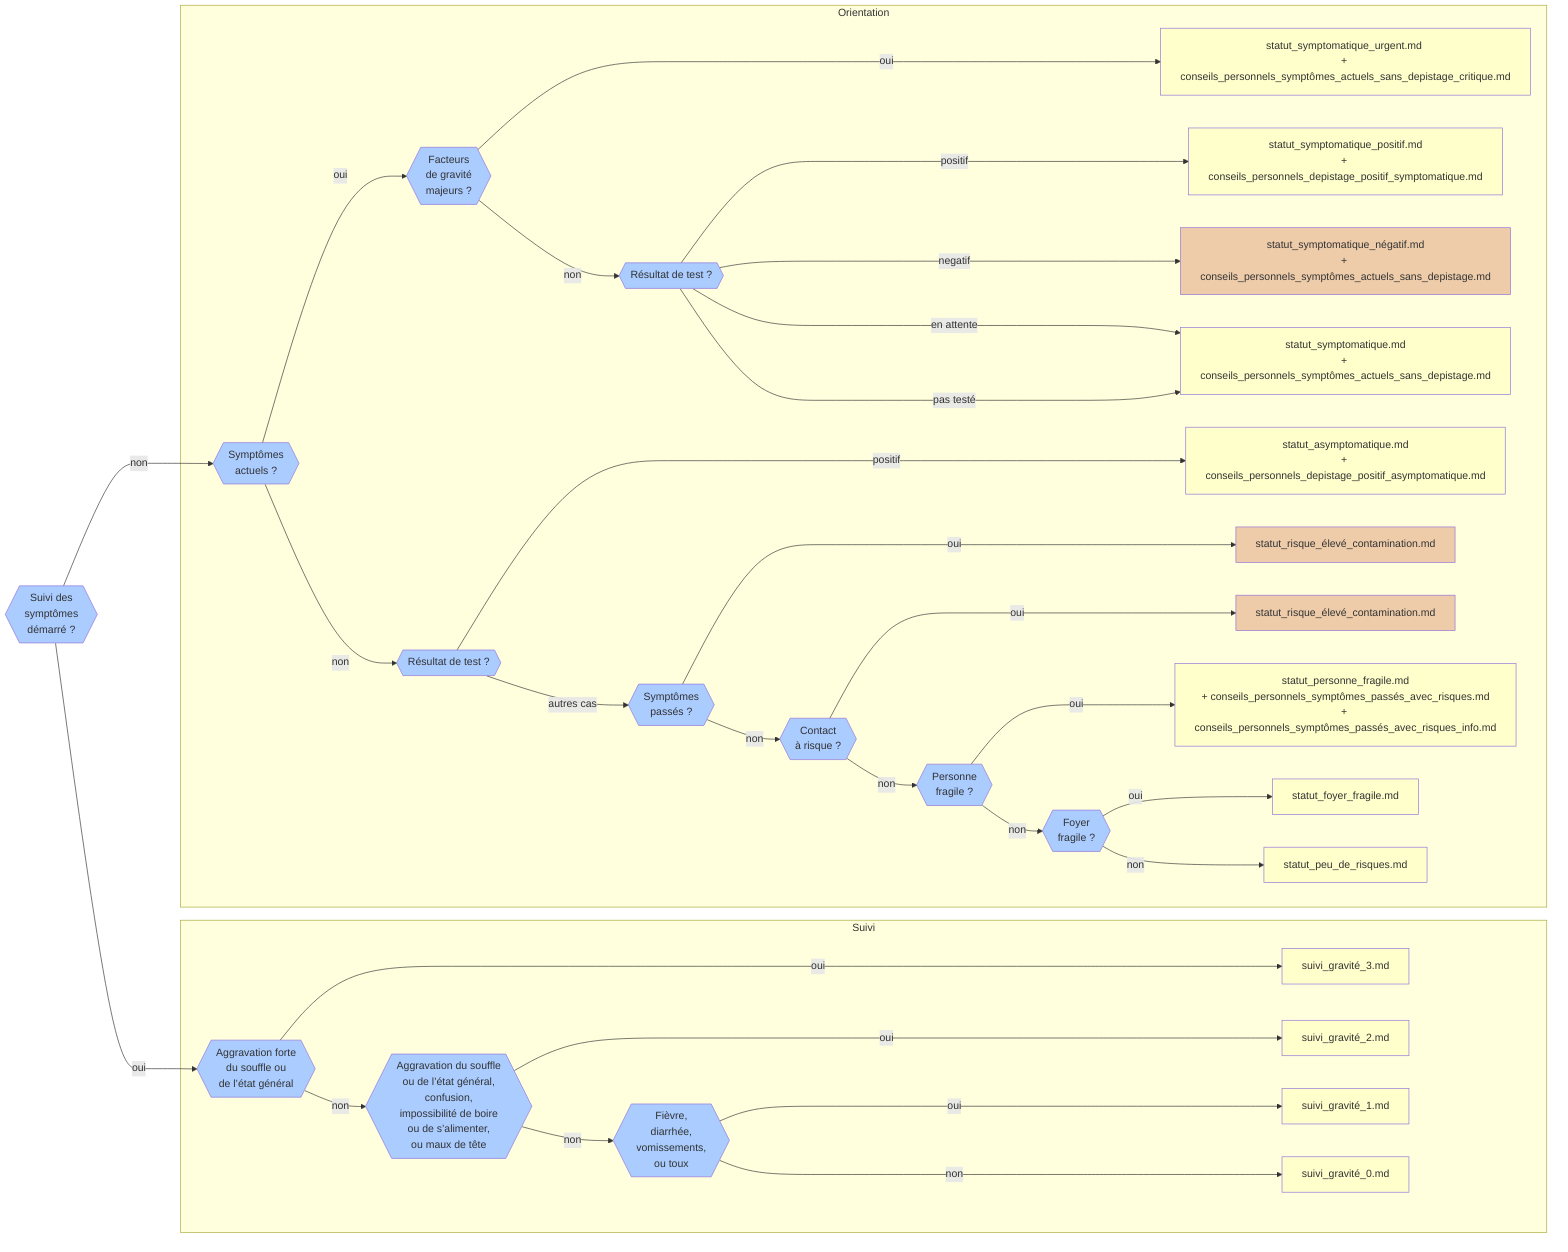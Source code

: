 graph LR
    suivi{{"Suivi des<br>symptômes<br>démarré ?"}}
    suivi --->|oui| gravite-3
    suivi --->|non| symptomes-actuels

    subgraph Suivi
        gravite-3{{"Aggravation forte<br>du souffle ou<br>de l&rsquo;état général"}}
        gravite-3 ------->|oui| suivi-gravite-3
        gravite-3 -->|non| gravite-2

        gravite-2{{"Aggravation du souffle<br>ou de l&rsquo;état général,<br>confusion,<br>impossibilité de boire<br> ou de s&rsquo;alimenter,<br>ou maux de tête"}}
        gravite-2 ------>|oui| suivi-gravite-2
        gravite-2 -->|non| gravite-1

        gravite-1{{"Fièvre,<br>diarrhée,<br>vomissements,<br>ou toux"}}
        gravite-1 ----->|oui| suivi-gravite-1
        gravite-1 ----->|non| suivi-gravite-0
    end

    subgraph Orientation
        symptomes-actuels{{"Symptômes<br>actuels ?"}}
        symptomes-actuels -->|oui| facteurs-de-gravite-majeurs
        symptomes-actuels -->|non| depistage-sans-symptomes

        facteurs-de-gravite-majeurs{{"Facteurs<br>de gravité<br>majeurs ?"}}
        facteurs-de-gravite-majeurs ------>|oui| statut-symptomatique-urgent
        facteurs-de-gravite-majeurs -->|non| depistage-avec-symptomes

        depistage-avec-symptomes{{"Résultat de test ?"}}
        depistage-avec-symptomes ----->|positif| statut-symptomatique-positif
        depistage-avec-symptomes ----->|negatif| statut-symptomatique-negatif
        depistage-avec-symptomes ----->|en attente| statut-symptomatique
        depistage-avec-symptomes ----->|pas testé| statut-symptomatique

        depistage-sans-symptomes{{"Résultat de test ?"}}
        depistage-sans-symptomes ------>|positif| statut-asymptomatique
        depistage-sans-symptomes -->|autres cas| symptomes-passes

        symptomes-passes{{"Symptômes<br>passés ?"}}
        symptomes-passes ----->|oui| statut-symptomes-passes
        symptomes-passes -->|non| contact-a-risque

        contact-a-risque{{"Contact<br>à risque ?"}}
        contact-a-risque ---->|oui| statut-contact-a-risque
        contact-a-risque -->|non| personne-fragile

        personne-fragile{{"Personne<br>fragile ?"}}
        personne-fragile --->|oui| statut-personne-fragile
        personne-fragile -->|non| foyer-fragile

        foyer-fragile{{"Foyer<br>fragile ?"}}
        foyer-fragile -->|oui| statut-foyer-fragile
        foyer-fragile -->|non| statut-peu-de-risques
    end

    suivi-gravite-3["suivi_gravité_3.md"]
    suivi-gravite-2["suivi_gravité_2.md"]
    suivi-gravite-1["suivi_gravité_1.md"]
    suivi-gravite-0["suivi_gravité_0.md"]

    statut-foyer-fragile["statut_foyer_fragile.md"]
    statut-personne-fragile["statut_personne_fragile.md<br>+ conseils_personnels_symptômes_passés_avec_risques.md<br>+ conseils_personnels_symptômes_passés_avec_risques_info.md"]
    statut-peu-de-risques["statut_peu_de_risques.md"]
    statut-symptomes-passes["statut_risque_élevé_contamination.md"]
    statut-contact-a-risque["statut_risque_élevé_contamination.md"]
    statut-asymptomatique["statut_asymptomatique.md<br>+ conseils_personnels_depistage_positif_asymptomatique.md"]
    statut-symptomatique["statut_symptomatique.md<br>+ conseils_personnels_symptômes_actuels_sans_depistage.md"]
    statut-symptomatique-negatif["statut_symptomatique_négatif.md<br>+ conseils_personnels_symptômes_actuels_sans_depistage.md"]
    statut-symptomatique-positif["statut_symptomatique_positif.md<br>+ conseils_personnels_depistage_positif_symptomatique.md"]
    statut-symptomatique-urgent["statut_symptomatique_urgent.md <br>+ conseils_personnels_symptômes_actuels_sans_depistage_critique.md"]

    classDef default fill:#acf;
    classDef statut fill:#ffc;
    classDef statut-a-revoir fill:#eca;

    class suivi-gravite-3 statut;
    class suivi-gravite-2 statut;
    class suivi-gravite-1 statut;
    class suivi-gravite-0 statut;

    class statut-foyer-fragile statut;
    class statut-personne-fragile statut;
    class statut-peu-de-risques statut;
    class statut-symptomes-passes statut-a-revoir;
    class statut-contact-a-risque statut-a-revoir;
    class statut-asymptomatique statut;
    class statut-symptomatique statut;
    class statut-symptomatique-negatif statut-a-revoir;
    class statut-symptomatique-positif statut;
    class statut-symptomatique-urgent statut;